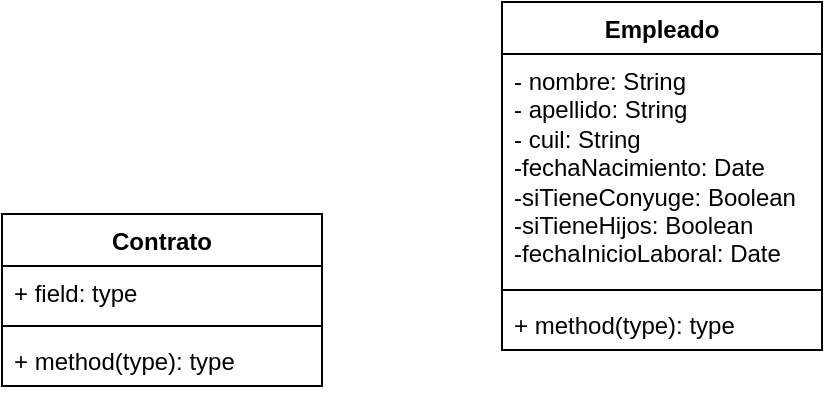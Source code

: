 <mxfile version="21.2.8" type="device">
  <diagram name="Página-1" id="l7MwAFHR4KHbIExG5bme">
    <mxGraphModel dx="801" dy="511" grid="1" gridSize="10" guides="1" tooltips="1" connect="1" arrows="1" fold="1" page="1" pageScale="1" pageWidth="827" pageHeight="1169" math="0" shadow="0">
      <root>
        <mxCell id="0" />
        <mxCell id="1" parent="0" />
        <mxCell id="H62_EkLdj0SKUPiLMSD7-1" value="Empleado" style="swimlane;fontStyle=1;align=center;verticalAlign=top;childLayout=stackLayout;horizontal=1;startSize=26;horizontalStack=0;resizeParent=1;resizeParentMax=0;resizeLast=0;collapsible=1;marginBottom=0;whiteSpace=wrap;html=1;" vertex="1" parent="1">
          <mxGeometry x="450" y="94" width="160" height="174" as="geometry" />
        </mxCell>
        <mxCell id="H62_EkLdj0SKUPiLMSD7-2" value="- nombre: String&lt;br&gt;- apellido: String&lt;br&gt;- cuil: String&lt;br&gt;-fechaNacimiento: Date&lt;br&gt;-siTieneConyuge: Boolean&lt;br&gt;-siTieneHijos: Boolean&lt;br&gt;-fechaInicioLaboral: Date&lt;br&gt;" style="text;strokeColor=none;fillColor=none;align=left;verticalAlign=top;spacingLeft=4;spacingRight=4;overflow=hidden;rotatable=0;points=[[0,0.5],[1,0.5]];portConstraint=eastwest;whiteSpace=wrap;html=1;" vertex="1" parent="H62_EkLdj0SKUPiLMSD7-1">
          <mxGeometry y="26" width="160" height="114" as="geometry" />
        </mxCell>
        <mxCell id="H62_EkLdj0SKUPiLMSD7-3" value="" style="line;strokeWidth=1;fillColor=none;align=left;verticalAlign=middle;spacingTop=-1;spacingLeft=3;spacingRight=3;rotatable=0;labelPosition=right;points=[];portConstraint=eastwest;strokeColor=inherit;" vertex="1" parent="H62_EkLdj0SKUPiLMSD7-1">
          <mxGeometry y="140" width="160" height="8" as="geometry" />
        </mxCell>
        <mxCell id="H62_EkLdj0SKUPiLMSD7-4" value="+ method(type): type" style="text;strokeColor=none;fillColor=none;align=left;verticalAlign=top;spacingLeft=4;spacingRight=4;overflow=hidden;rotatable=0;points=[[0,0.5],[1,0.5]];portConstraint=eastwest;whiteSpace=wrap;html=1;" vertex="1" parent="H62_EkLdj0SKUPiLMSD7-1">
          <mxGeometry y="148" width="160" height="26" as="geometry" />
        </mxCell>
        <mxCell id="H62_EkLdj0SKUPiLMSD7-5" value="Contrato" style="swimlane;fontStyle=1;align=center;verticalAlign=top;childLayout=stackLayout;horizontal=1;startSize=26;horizontalStack=0;resizeParent=1;resizeParentMax=0;resizeLast=0;collapsible=1;marginBottom=0;whiteSpace=wrap;html=1;" vertex="1" parent="1">
          <mxGeometry x="200" y="200" width="160" height="86" as="geometry" />
        </mxCell>
        <mxCell id="H62_EkLdj0SKUPiLMSD7-6" value="+ field: type" style="text;strokeColor=none;fillColor=none;align=left;verticalAlign=top;spacingLeft=4;spacingRight=4;overflow=hidden;rotatable=0;points=[[0,0.5],[1,0.5]];portConstraint=eastwest;whiteSpace=wrap;html=1;" vertex="1" parent="H62_EkLdj0SKUPiLMSD7-5">
          <mxGeometry y="26" width="160" height="26" as="geometry" />
        </mxCell>
        <mxCell id="H62_EkLdj0SKUPiLMSD7-7" value="" style="line;strokeWidth=1;fillColor=none;align=left;verticalAlign=middle;spacingTop=-1;spacingLeft=3;spacingRight=3;rotatable=0;labelPosition=right;points=[];portConstraint=eastwest;strokeColor=inherit;" vertex="1" parent="H62_EkLdj0SKUPiLMSD7-5">
          <mxGeometry y="52" width="160" height="8" as="geometry" />
        </mxCell>
        <mxCell id="H62_EkLdj0SKUPiLMSD7-8" value="+ method(type): type" style="text;strokeColor=none;fillColor=none;align=left;verticalAlign=top;spacingLeft=4;spacingRight=4;overflow=hidden;rotatable=0;points=[[0,0.5],[1,0.5]];portConstraint=eastwest;whiteSpace=wrap;html=1;" vertex="1" parent="H62_EkLdj0SKUPiLMSD7-5">
          <mxGeometry y="60" width="160" height="26" as="geometry" />
        </mxCell>
      </root>
    </mxGraphModel>
  </diagram>
</mxfile>
